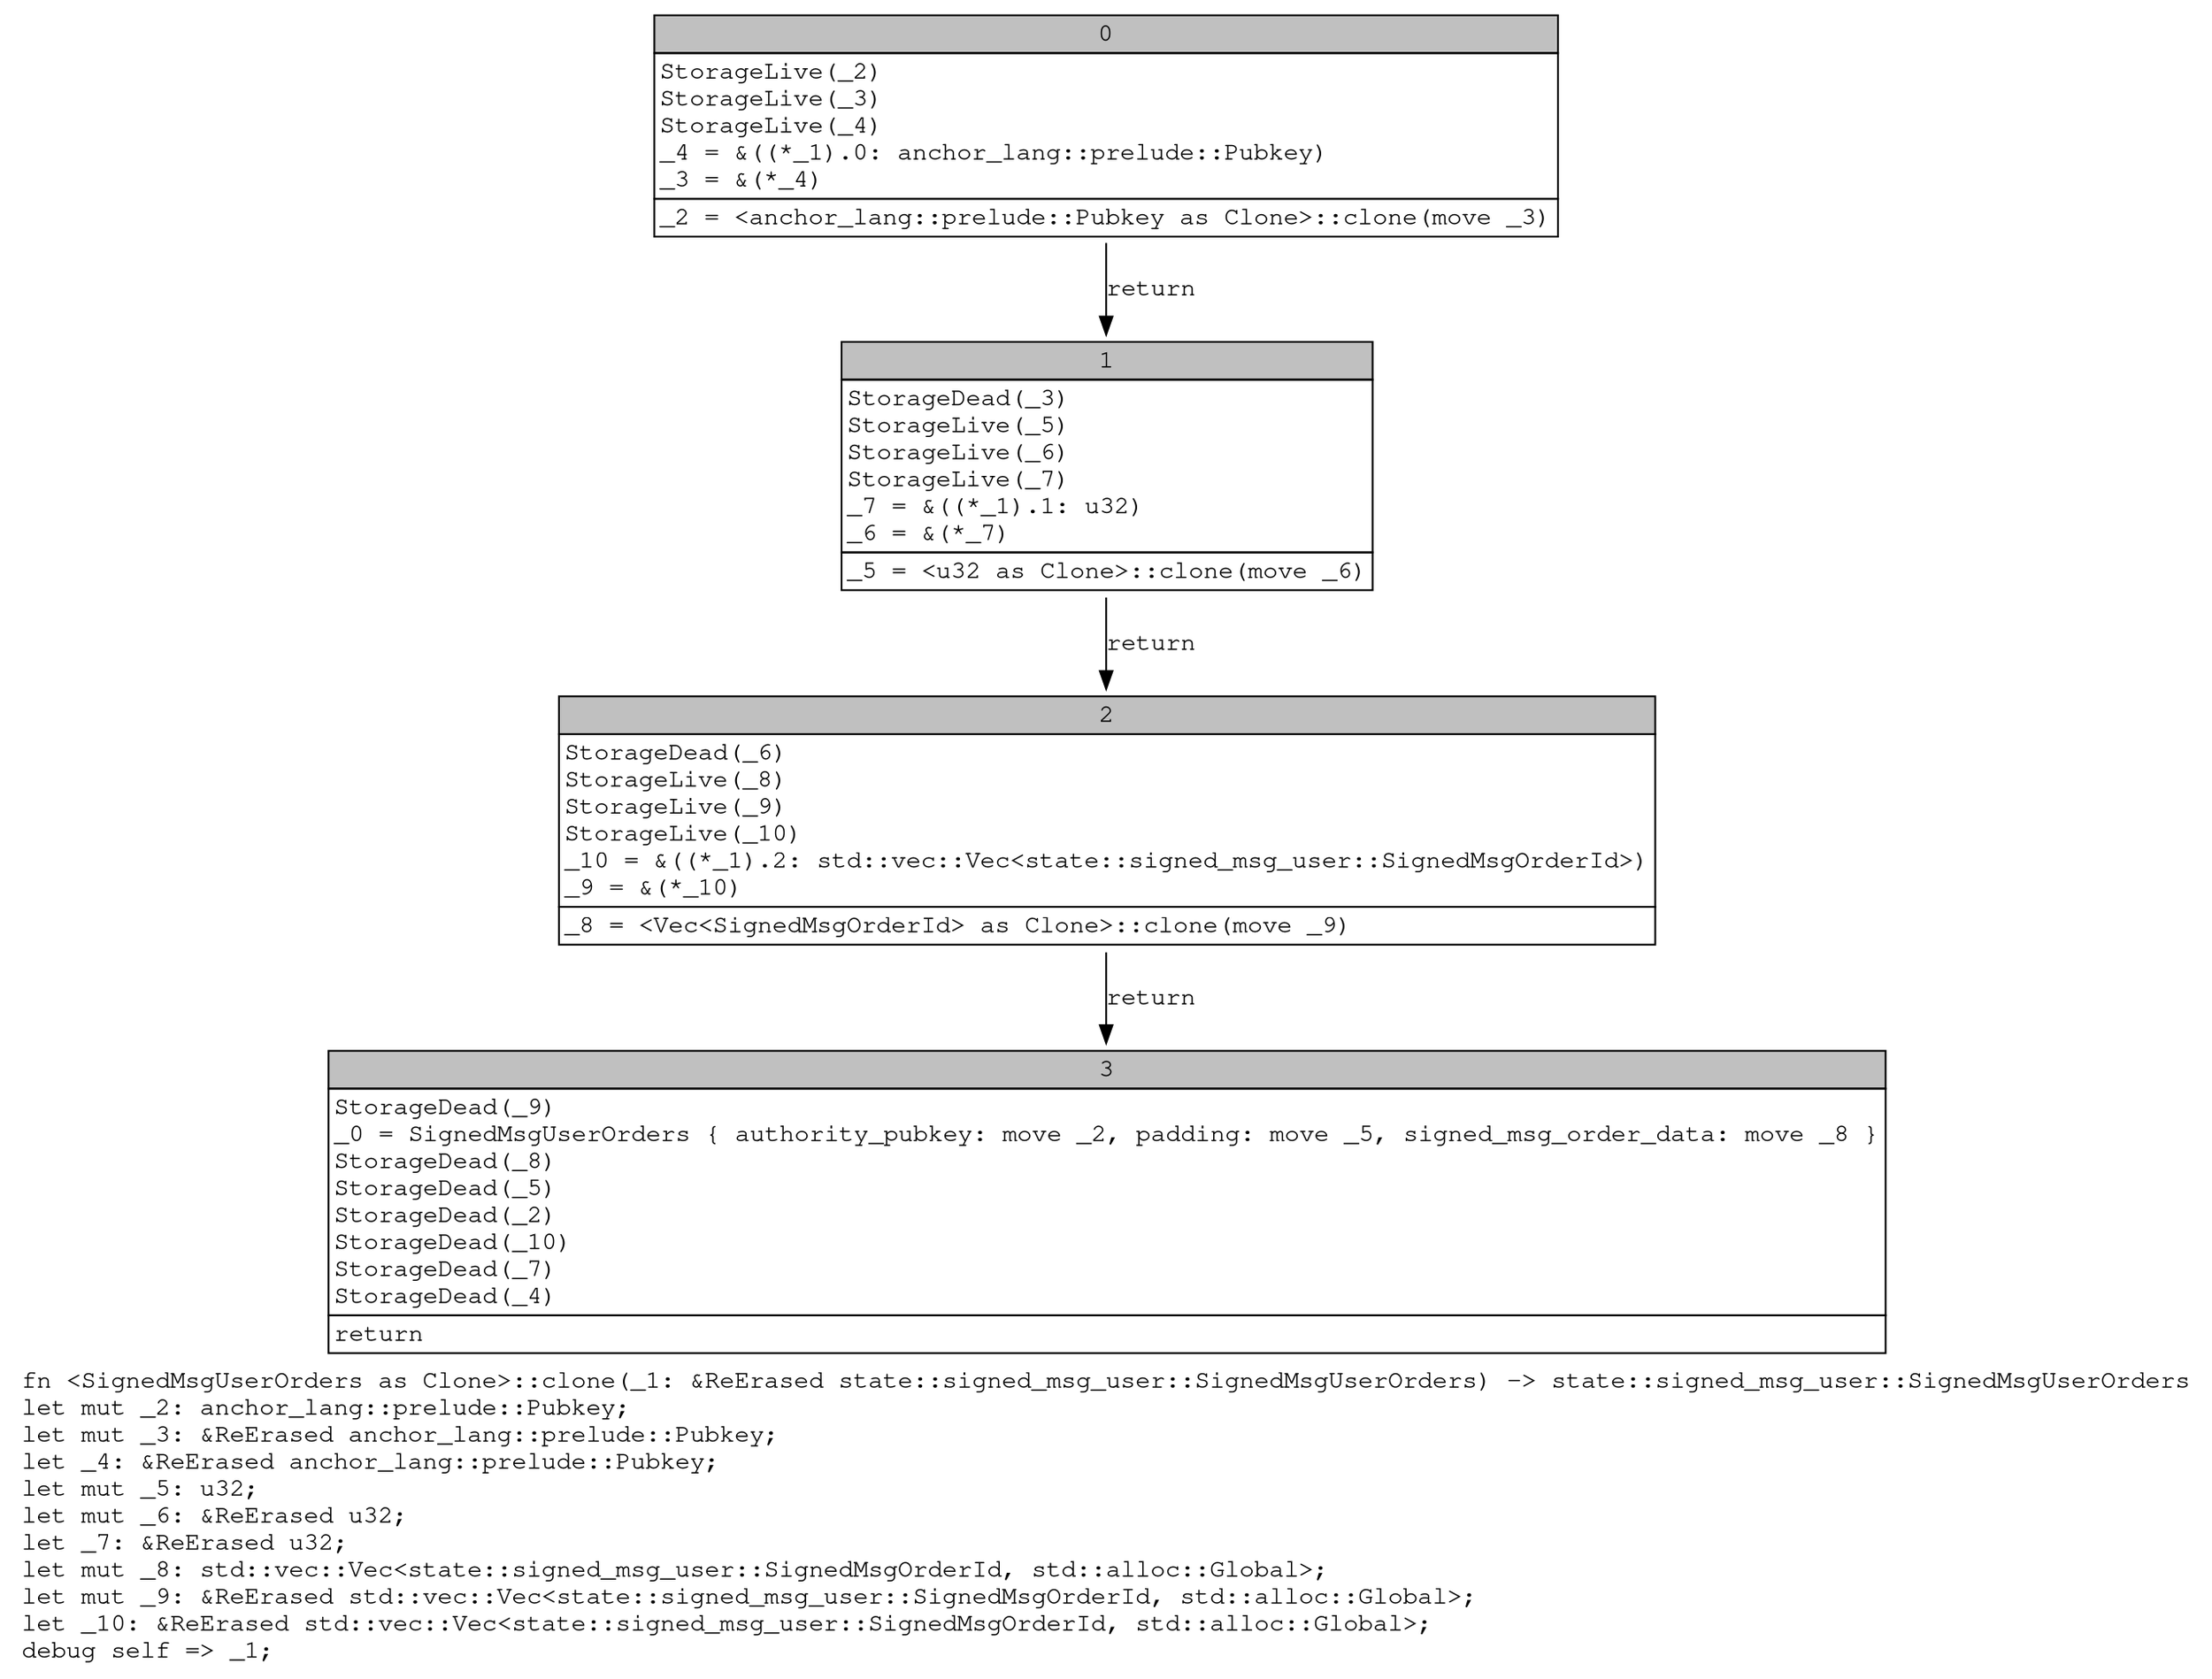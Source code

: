 digraph Mir_0_17700 {
    graph [fontname="Courier, monospace"];
    node [fontname="Courier, monospace"];
    edge [fontname="Courier, monospace"];
    label=<fn &lt;SignedMsgUserOrders as Clone&gt;::clone(_1: &amp;ReErased state::signed_msg_user::SignedMsgUserOrders) -&gt; state::signed_msg_user::SignedMsgUserOrders<br align="left"/>let mut _2: anchor_lang::prelude::Pubkey;<br align="left"/>let mut _3: &amp;ReErased anchor_lang::prelude::Pubkey;<br align="left"/>let _4: &amp;ReErased anchor_lang::prelude::Pubkey;<br align="left"/>let mut _5: u32;<br align="left"/>let mut _6: &amp;ReErased u32;<br align="left"/>let _7: &amp;ReErased u32;<br align="left"/>let mut _8: std::vec::Vec&lt;state::signed_msg_user::SignedMsgOrderId, std::alloc::Global&gt;;<br align="left"/>let mut _9: &amp;ReErased std::vec::Vec&lt;state::signed_msg_user::SignedMsgOrderId, std::alloc::Global&gt;;<br align="left"/>let _10: &amp;ReErased std::vec::Vec&lt;state::signed_msg_user::SignedMsgOrderId, std::alloc::Global&gt;;<br align="left"/>debug self =&gt; _1;<br align="left"/>>;
    bb0__0_17700 [shape="none", label=<<table border="0" cellborder="1" cellspacing="0"><tr><td bgcolor="gray" align="center" colspan="1">0</td></tr><tr><td align="left" balign="left">StorageLive(_2)<br/>StorageLive(_3)<br/>StorageLive(_4)<br/>_4 = &amp;((*_1).0: anchor_lang::prelude::Pubkey)<br/>_3 = &amp;(*_4)<br/></td></tr><tr><td align="left">_2 = &lt;anchor_lang::prelude::Pubkey as Clone&gt;::clone(move _3)</td></tr></table>>];
    bb1__0_17700 [shape="none", label=<<table border="0" cellborder="1" cellspacing="0"><tr><td bgcolor="gray" align="center" colspan="1">1</td></tr><tr><td align="left" balign="left">StorageDead(_3)<br/>StorageLive(_5)<br/>StorageLive(_6)<br/>StorageLive(_7)<br/>_7 = &amp;((*_1).1: u32)<br/>_6 = &amp;(*_7)<br/></td></tr><tr><td align="left">_5 = &lt;u32 as Clone&gt;::clone(move _6)</td></tr></table>>];
    bb2__0_17700 [shape="none", label=<<table border="0" cellborder="1" cellspacing="0"><tr><td bgcolor="gray" align="center" colspan="1">2</td></tr><tr><td align="left" balign="left">StorageDead(_6)<br/>StorageLive(_8)<br/>StorageLive(_9)<br/>StorageLive(_10)<br/>_10 = &amp;((*_1).2: std::vec::Vec&lt;state::signed_msg_user::SignedMsgOrderId&gt;)<br/>_9 = &amp;(*_10)<br/></td></tr><tr><td align="left">_8 = &lt;Vec&lt;SignedMsgOrderId&gt; as Clone&gt;::clone(move _9)</td></tr></table>>];
    bb3__0_17700 [shape="none", label=<<table border="0" cellborder="1" cellspacing="0"><tr><td bgcolor="gray" align="center" colspan="1">3</td></tr><tr><td align="left" balign="left">StorageDead(_9)<br/>_0 = SignedMsgUserOrders { authority_pubkey: move _2, padding: move _5, signed_msg_order_data: move _8 }<br/>StorageDead(_8)<br/>StorageDead(_5)<br/>StorageDead(_2)<br/>StorageDead(_10)<br/>StorageDead(_7)<br/>StorageDead(_4)<br/></td></tr><tr><td align="left">return</td></tr></table>>];
    bb0__0_17700 -> bb1__0_17700 [label="return"];
    bb1__0_17700 -> bb2__0_17700 [label="return"];
    bb2__0_17700 -> bb3__0_17700 [label="return"];
}
